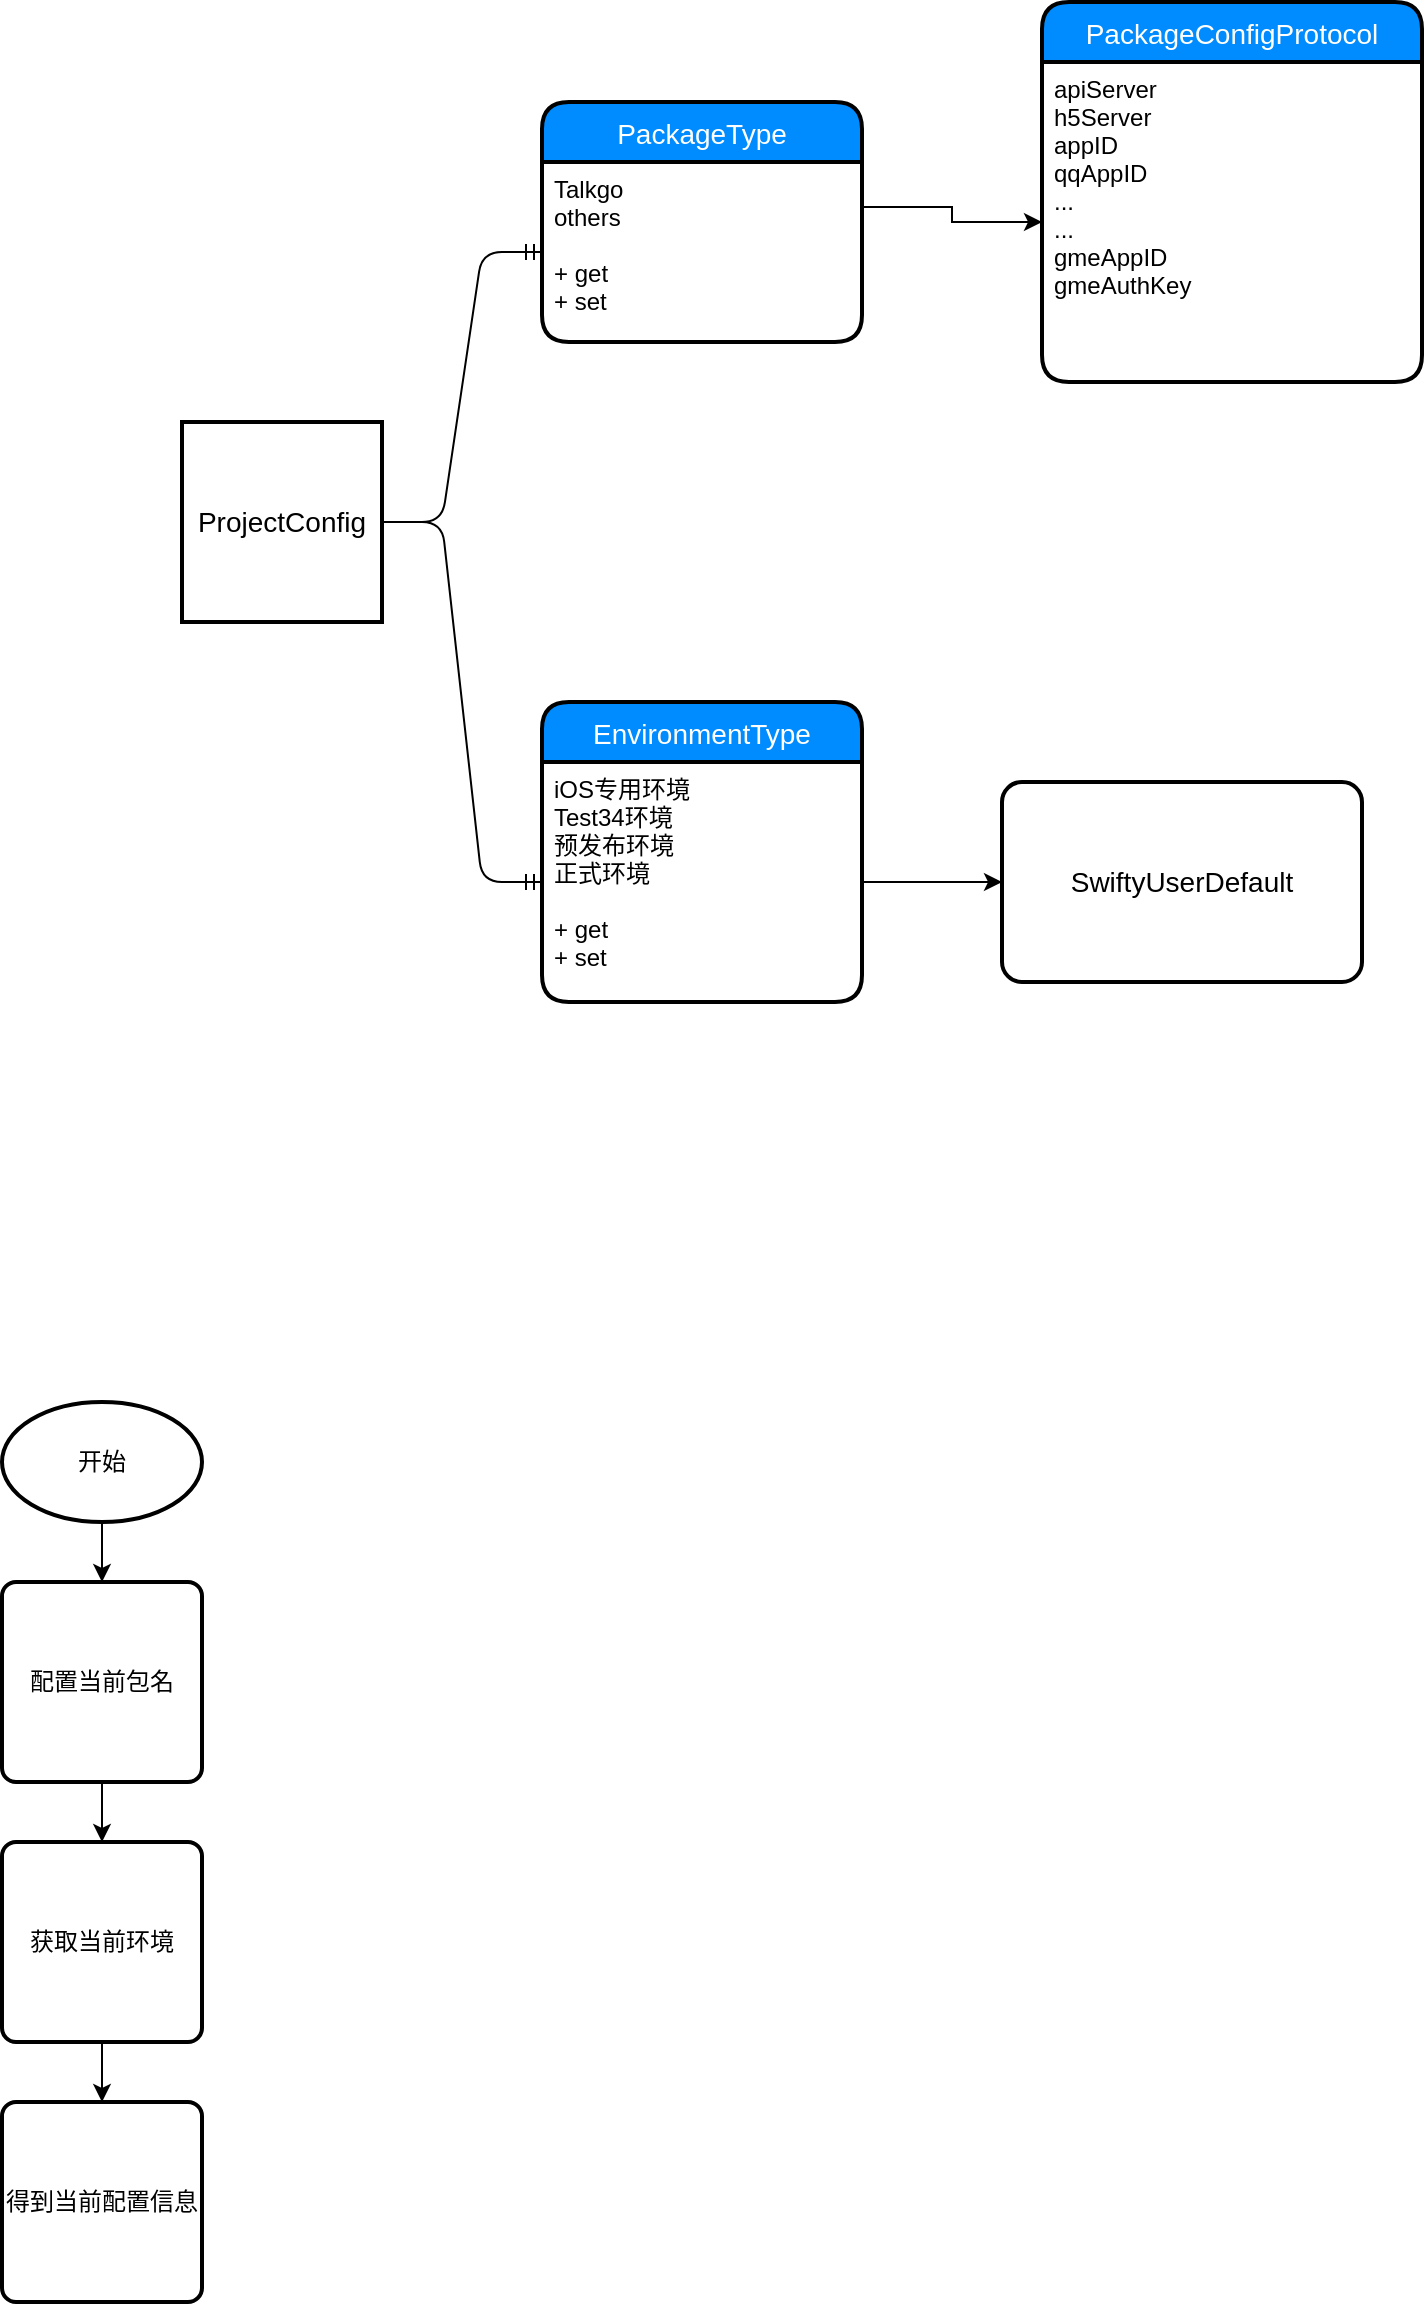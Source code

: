 <mxfile version="12.2.3" type="github" pages="1">
  <diagram id="Dfbm3jljezH9fqP2nPEv" name="第 1 页">
    <mxGraphModel dx="630" dy="599" grid="1" gridSize="10" guides="1" tooltips="1" connect="1" arrows="1" fold="1" page="1" pageScale="1" pageWidth="2339" pageHeight="3300" math="0" shadow="0">
      <root>
        <mxCell id="0"/>
        <mxCell id="1" parent="0"/>
        <mxCell id="uBOD4vYmt5I6pWOrNfsd-1" value="ProjectConfig" style="strokeWidth=2;whiteSpace=wrap;html=1;align=center;fontSize=14;" parent="1" vertex="1">
          <mxGeometry x="190" y="310" width="100" height="100" as="geometry"/>
        </mxCell>
        <mxCell id="uBOD4vYmt5I6pWOrNfsd-2" value="PackageConfigProtocol" style="swimlane;childLayout=stackLayout;horizontal=1;startSize=30;horizontalStack=0;fillColor=#008cff;fontColor=#FFFFFF;rounded=1;fontSize=14;fontStyle=0;strokeWidth=2;resizeParent=0;resizeLast=1;shadow=0;dashed=0;align=center;" parent="1" vertex="1">
          <mxGeometry x="620" y="100" width="190" height="190" as="geometry"/>
        </mxCell>
        <mxCell id="uBOD4vYmt5I6pWOrNfsd-3" value="apiServer&#xa;h5Server&#xa;appID&#xa;qqAppID&#xa;...&#xa;...&#xa;gmeAppID&#xa;gmeAuthKey" style="align=left;strokeColor=none;fillColor=none;spacingLeft=4;fontSize=12;verticalAlign=top;resizable=0;rotatable=0;part=1;" parent="uBOD4vYmt5I6pWOrNfsd-2" vertex="1">
          <mxGeometry y="30" width="190" height="160" as="geometry"/>
        </mxCell>
        <mxCell id="uBOD4vYmt5I6pWOrNfsd-4" value="PackageType" style="swimlane;childLayout=stackLayout;horizontal=1;startSize=30;horizontalStack=0;fillColor=#008cff;fontColor=#FFFFFF;rounded=1;fontSize=14;fontStyle=0;strokeWidth=2;resizeParent=0;resizeLast=1;shadow=0;dashed=0;align=center;" parent="1" vertex="1">
          <mxGeometry x="370" y="150" width="160" height="120" as="geometry"/>
        </mxCell>
        <mxCell id="uBOD4vYmt5I6pWOrNfsd-5" value="Talkgo&#xa;others&#xa;&#xa;+ get&#xa;+ set" style="align=left;strokeColor=none;fillColor=none;spacingLeft=4;fontSize=12;verticalAlign=top;resizable=0;rotatable=0;part=1;" parent="uBOD4vYmt5I6pWOrNfsd-4" vertex="1">
          <mxGeometry y="30" width="160" height="90" as="geometry"/>
        </mxCell>
        <mxCell id="uBOD4vYmt5I6pWOrNfsd-17" style="edgeStyle=orthogonalEdgeStyle;rounded=0;orthogonalLoop=1;jettySize=auto;html=1;exitX=0.5;exitY=1;exitDx=0;exitDy=0;exitPerimeter=0;entryX=0.5;entryY=0;entryDx=0;entryDy=0;" parent="1" source="uBOD4vYmt5I6pWOrNfsd-8" target="uBOD4vYmt5I6pWOrNfsd-9" edge="1">
          <mxGeometry relative="1" as="geometry"/>
        </mxCell>
        <mxCell id="uBOD4vYmt5I6pWOrNfsd-8" value="开始" style="strokeWidth=2;html=1;shape=mxgraph.flowchart.start_1;whiteSpace=wrap;" parent="1" vertex="1">
          <mxGeometry x="100" y="800" width="100" height="60" as="geometry"/>
        </mxCell>
        <mxCell id="uBOD4vYmt5I6pWOrNfsd-13" style="edgeStyle=orthogonalEdgeStyle;rounded=0;orthogonalLoop=1;jettySize=auto;html=1;exitX=0.5;exitY=1;exitDx=0;exitDy=0;entryX=0.5;entryY=0;entryDx=0;entryDy=0;" parent="1" source="uBOD4vYmt5I6pWOrNfsd-9" target="uBOD4vYmt5I6pWOrNfsd-10" edge="1">
          <mxGeometry relative="1" as="geometry"/>
        </mxCell>
        <mxCell id="uBOD4vYmt5I6pWOrNfsd-9" value="配置当前包名" style="rounded=1;whiteSpace=wrap;html=1;absoluteArcSize=1;arcSize=14;strokeWidth=2;" parent="1" vertex="1">
          <mxGeometry x="100" y="890" width="100" height="100" as="geometry"/>
        </mxCell>
        <mxCell id="uBOD4vYmt5I6pWOrNfsd-12" value="" style="edgeStyle=orthogonalEdgeStyle;rounded=0;orthogonalLoop=1;jettySize=auto;html=1;" parent="1" source="uBOD4vYmt5I6pWOrNfsd-10" target="uBOD4vYmt5I6pWOrNfsd-11" edge="1">
          <mxGeometry relative="1" as="geometry"/>
        </mxCell>
        <mxCell id="uBOD4vYmt5I6pWOrNfsd-10" value="获取当前环境" style="rounded=1;whiteSpace=wrap;html=1;absoluteArcSize=1;arcSize=14;strokeWidth=2;" parent="1" vertex="1">
          <mxGeometry x="100" y="1020" width="100" height="100" as="geometry"/>
        </mxCell>
        <mxCell id="uBOD4vYmt5I6pWOrNfsd-11" value="得到当前配置信息" style="rounded=1;whiteSpace=wrap;html=1;absoluteArcSize=1;arcSize=14;strokeWidth=2;" parent="1" vertex="1">
          <mxGeometry x="100" y="1150" width="100" height="100" as="geometry"/>
        </mxCell>
        <mxCell id="uBOD4vYmt5I6pWOrNfsd-14" value="" style="edgeStyle=entityRelationEdgeStyle;fontSize=12;html=1;endArrow=ERmandOne;exitX=1;exitY=0.5;exitDx=0;exitDy=0;" parent="1" source="uBOD4vYmt5I6pWOrNfsd-1" target="uBOD4vYmt5I6pWOrNfsd-5" edge="1">
          <mxGeometry width="100" height="100" relative="1" as="geometry">
            <mxPoint x="410" y="400" as="sourcePoint"/>
            <mxPoint x="510" y="300" as="targetPoint"/>
          </mxGeometry>
        </mxCell>
        <mxCell id="uBOD4vYmt5I6pWOrNfsd-16" value="" style="edgeStyle=entityRelationEdgeStyle;fontSize=12;html=1;endArrow=ERmandOne;exitX=1;exitY=0.5;exitDx=0;exitDy=0;entryX=0;entryY=0.5;entryDx=0;entryDy=0;" parent="1" source="uBOD4vYmt5I6pWOrNfsd-1" target="uBOD4vYmt5I6pWOrNfsd-7" edge="1">
          <mxGeometry width="100" height="100" relative="1" as="geometry">
            <mxPoint x="210" y="580" as="sourcePoint"/>
            <mxPoint x="310" y="480" as="targetPoint"/>
          </mxGeometry>
        </mxCell>
        <mxCell id="uBOD4vYmt5I6pWOrNfsd-6" value="EnvironmentType" style="swimlane;childLayout=stackLayout;horizontal=1;startSize=30;horizontalStack=0;fillColor=#008cff;fontColor=#FFFFFF;rounded=1;fontSize=14;fontStyle=0;strokeWidth=2;resizeParent=0;resizeLast=1;shadow=0;dashed=0;align=center;" parent="1" vertex="1">
          <mxGeometry x="370" y="450" width="160" height="150" as="geometry"/>
        </mxCell>
        <mxCell id="uBOD4vYmt5I6pWOrNfsd-7" value="iOS专用环境&#xa;Test34环境&#xa;预发布环境&#xa;正式环境&#xa;&#xa;+ get&#xa;+ set" style="align=left;strokeColor=none;fillColor=none;spacingLeft=4;fontSize=12;verticalAlign=top;resizable=0;rotatable=0;part=1;" parent="uBOD4vYmt5I6pWOrNfsd-6" vertex="1">
          <mxGeometry y="30" width="160" height="120" as="geometry"/>
        </mxCell>
        <mxCell id="uBOD4vYmt5I6pWOrNfsd-18" value="SwiftyUserDefault" style="strokeWidth=2;rounded=1;arcSize=10;whiteSpace=wrap;html=1;align=center;fontSize=14;" parent="1" vertex="1">
          <mxGeometry x="600" y="490" width="180" height="100" as="geometry"/>
        </mxCell>
        <mxCell id="uBOD4vYmt5I6pWOrNfsd-19" style="edgeStyle=orthogonalEdgeStyle;rounded=0;orthogonalLoop=1;jettySize=auto;html=1;exitX=1;exitY=0.5;exitDx=0;exitDy=0;entryX=0;entryY=0.5;entryDx=0;entryDy=0;" parent="1" source="uBOD4vYmt5I6pWOrNfsd-7" target="uBOD4vYmt5I6pWOrNfsd-18" edge="1">
          <mxGeometry relative="1" as="geometry"/>
        </mxCell>
        <mxCell id="uBOD4vYmt5I6pWOrNfsd-20" style="edgeStyle=orthogonalEdgeStyle;rounded=0;orthogonalLoop=1;jettySize=auto;html=1;exitX=1;exitY=0.25;exitDx=0;exitDy=0;" parent="1" source="uBOD4vYmt5I6pWOrNfsd-5" target="uBOD4vYmt5I6pWOrNfsd-3" edge="1">
          <mxGeometry relative="1" as="geometry"/>
        </mxCell>
      </root>
    </mxGraphModel>
  </diagram>
</mxfile>
